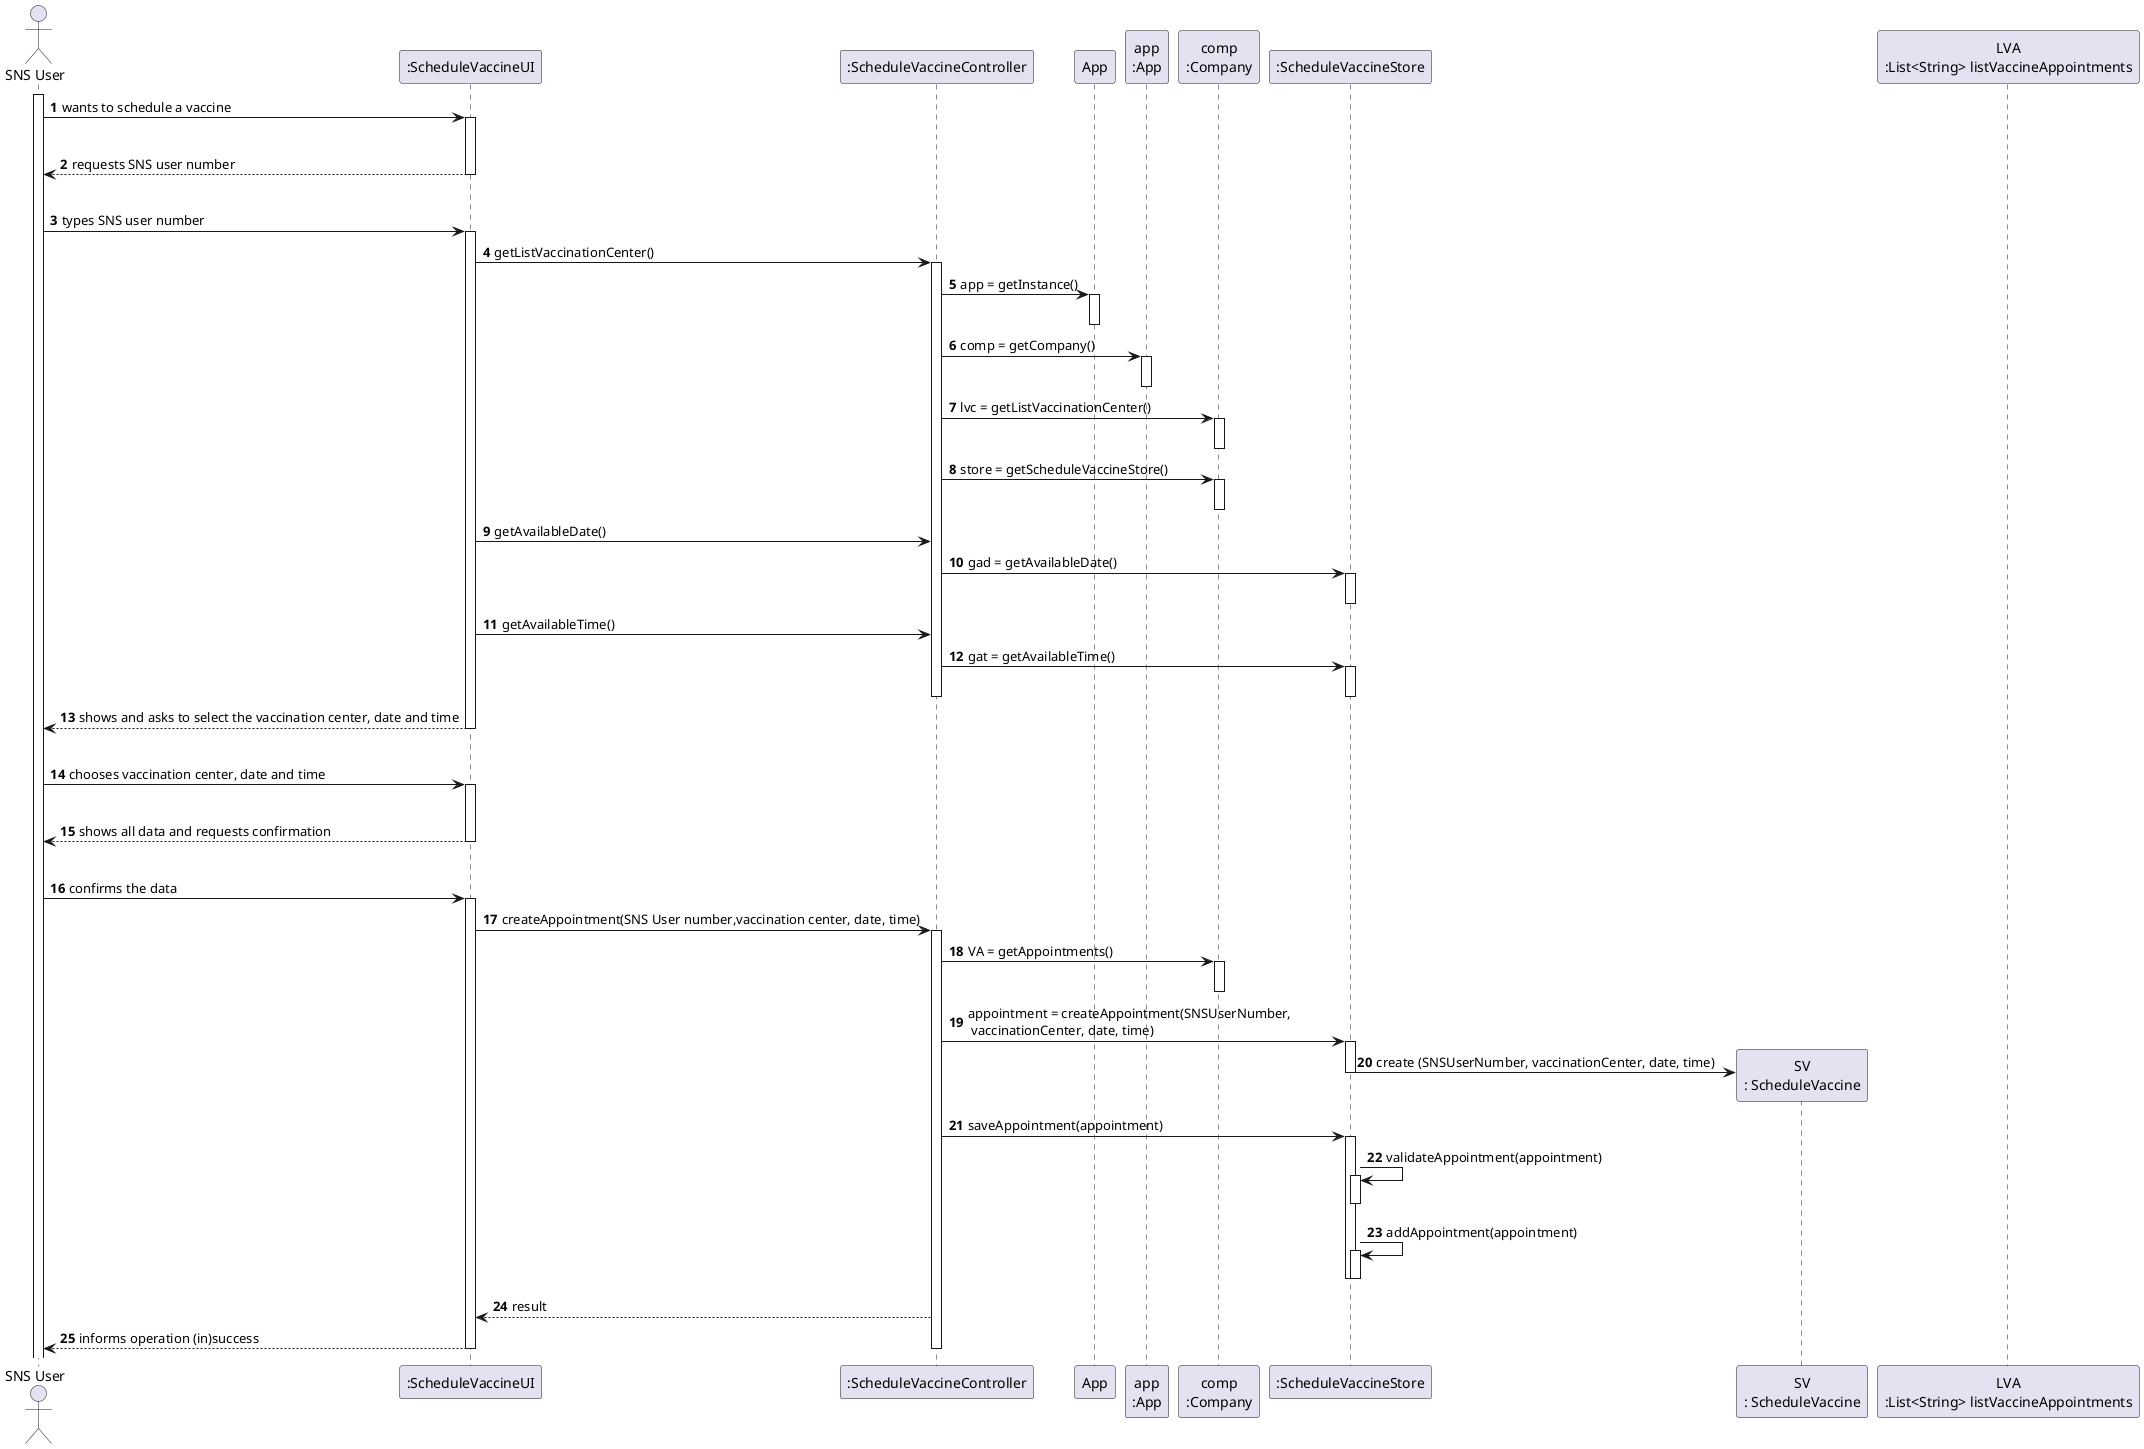 @startuml
'https://plantuml.com/sequence-diagram

autonumber
'hide footbox
actor "SNS User" as USER

participant ":ScheduleVaccineUI" as UI
participant ":ScheduleVaccineController" as CTRL
participant "App" as _APP
participant "app\n:App" as APP
participant "comp\n:Company" as COMP
participant ":ScheduleVaccineStore" as STORE
participant "SV\n: ScheduleVaccine" as SV
participant "LVA\n:List<String> listVaccineAppointments" as LVA

activate USER
USER -> UI : wants to schedule a vaccine
activate UI
|||
UI --> USER : requests SNS user number
deactivate UI
|||


USER -> UI : types SNS user number
activate UI
UI -> CTRL : getListVaccinationCenter()
activate CTRL
CTRL -> _APP : app = getInstance()
activate _APP
deactivate _APP
CTRL -> APP : comp = getCompany()
activate APP
deactivate APP
CTRL -> COMP : lvc = getListVaccinationCenter()
activate COMP
deactivate COMP
CTRL -> COMP : store = getScheduleVaccineStore()
activate COMP
deactivate COMP
UI -> CTRL : getAvailableDate()
CTRL -> STORE : gad = getAvailableDate()
activate STORE
deactivate STORE
UI -> CTRL : getAvailableTime()
CTRL -> STORE : gat = getAvailableTime()
activate STORE
deactivate STORE
deactivate CTRL
UI --> USER : shows and asks to select the vaccination center, date and time
deactivate UI
|||



USER -> UI : chooses vaccination center, date and time
activate UI
|||
UI --> USER: shows all data and requests confirmation
deactivate UI
|||


USER -> UI : confirms the data
activate UI
UI -> CTRL : createAppointment(SNS User number,vaccination center, date, time)
activate CTRL
CTRL -> COMP : VA = getAppointments()
activate COMP
deactivate COMP
CTRL -> STORE : appointment = createAppointment(SNSUserNumber, \n vaccinationCenter, date, time)
activate STORE
STORE -> SV ** : create (SNSUserNumber, vaccinationCenter, date, time)
deactivate STORE
CTRL -> STORE : saveAppointment(appointment)
activate STORE
STORE -> STORE : validateAppointment(appointment)
activate STORE
deactivate STORE
STORE -> STORE : addAppointment(appointment)
activate STORE
deactivate STORE
deactivate STORE
CTRL --> UI : result
UI --> USER : informs operation (in)success

deactivate CTRL
deactivate UI
@enduml